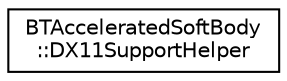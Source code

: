 digraph "Graphical Class Hierarchy"
{
  edge [fontname="Helvetica",fontsize="10",labelfontname="Helvetica",labelfontsize="10"];
  node [fontname="Helvetica",fontsize="10",shape=record];
  rankdir="LR";
  Node1 [label="BTAcceleratedSoftBody\l::DX11SupportHelper",height=0.2,width=0.4,color="black", fillcolor="white", style="filled",URL="$class_b_t_accelerated_soft_body_1_1_d_x11_support_helper.html"];
}
